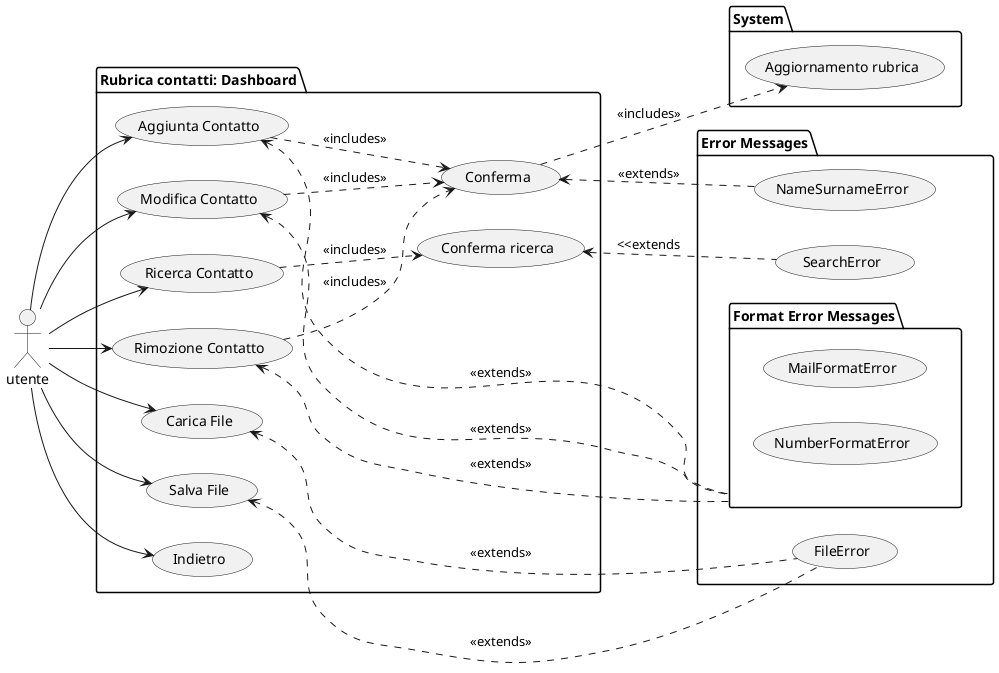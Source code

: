 @startuml
left to right direction
Actor "utente" as User
package "Rubrica contatti: Dashboard"{


'Usecases principali:
usecase "Aggiunta Contatto" as UC1
usecase "Modifica Contatto" as UC2
usecase "Rimozione Contatto" as UC3
usecase "Ricerca Contatto" as UC4
usecase "Carica File" as CF
usecase "Salva File" as SF
usecase "Conferma ricerca" as UC4.1
'casi di include:
usecase "Conferma" as Conf
usecase "Indietro" as Ind
}
package "System" {
usecase "Aggiornamento rubrica" as UC5
}
package "Error Messages"{
'casi di extends
package "Format Error Messages" as FEM {
usecase "MailFormatError" as MFE
usecase "NumberFormatError" as NFE
}
usecase "FileError" as FE
usecase "SearchError" as SE
usecase "NameSurnameError" as NSE
}
CF <.. FE : <<extends>>
SF <.. FE : <<extends>>
User --> UC1
User --> UC2
User --> UC3
User --> UC4
User --> CF
User --> SF
User --> Ind


UC1 ..> Conf : <<includes>>
UC2 ..> Conf : <<includes>>
UC3 ..> Conf : <<includes>>
UC1 <.. FEM : <<extends>>
UC4.1 <.. SE : <<extends
UC2 <.. FEM : <<extends>>
UC3 <.. FEM : <<extends>>
Conf <.. NSE : <<extends>>
UC4 ..> UC4.1 : <<includes>>
Conf ..> UC5 : <<includes>>
@enduml
